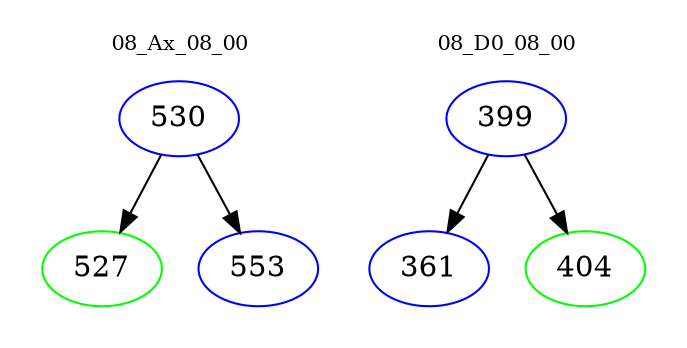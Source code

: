 digraph{
subgraph cluster_0 {
color = white
label = "08_Ax_08_00";
fontsize=10;
T0_530 [label="530", color="blue"]
T0_530 -> T0_527 [color="black"]
T0_527 [label="527", color="green"]
T0_530 -> T0_553 [color="black"]
T0_553 [label="553", color="blue"]
}
subgraph cluster_1 {
color = white
label = "08_D0_08_00";
fontsize=10;
T1_399 [label="399", color="blue"]
T1_399 -> T1_361 [color="black"]
T1_361 [label="361", color="blue"]
T1_399 -> T1_404 [color="black"]
T1_404 [label="404", color="green"]
}
}
